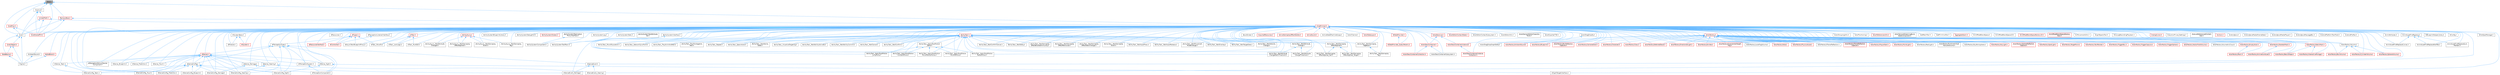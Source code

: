digraph "Exec.h"
{
 // INTERACTIVE_SVG=YES
 // LATEX_PDF_SIZE
  bgcolor="transparent";
  edge [fontname=Helvetica,fontsize=10,labelfontname=Helvetica,labelfontsize=10];
  node [fontname=Helvetica,fontsize=10,shape=box,height=0.2,width=0.4];
  Node1 [id="Node000001",label="Exec.h",height=0.2,width=0.4,color="gray40", fillcolor="grey60", style="filled", fontcolor="black",tooltip=" "];
  Node1 -> Node2 [id="edge1_Node000001_Node000002",dir="back",color="steelblue1",style="solid",tooltip=" "];
  Node2 [id="Node000002",label="ColorList.h",height=0.2,width=0.4,color="grey40", fillcolor="white", style="filled",URL="$db/da1/ColorList_8h.html",tooltip=" "];
  Node2 -> Node3 [id="edge2_Node000002_Node000003",dir="back",color="steelblue1",style="solid",tooltip=" "];
  Node3 [id="Node000003",label="Core.h",height=0.2,width=0.4,color="grey40", fillcolor="white", style="filled",URL="$d6/dd7/Core_8h.html",tooltip=" "];
  Node3 -> Node4 [id="edge3_Node000003_Node000004",dir="back",color="steelblue1",style="solid",tooltip=" "];
  Node4 [id="Node000004",label="CoreUObject.h",height=0.2,width=0.4,color="red", fillcolor="#FFF0F0", style="filled",URL="$d0/ded/CoreUObject_8h.html",tooltip=" "];
  Node4 -> Node5 [id="edge4_Node000004_Node000005",dir="back",color="steelblue1",style="solid",tooltip=" "];
  Node5 [id="Node000005",label="Engine.h",height=0.2,width=0.4,color="grey40", fillcolor="white", style="filled",URL="$d1/d34/Public_2Engine_8h.html",tooltip=" "];
  Node4 -> Node7 [id="edge5_Node000004_Node000007",dir="back",color="steelblue1",style="solid",tooltip=" "];
  Node7 [id="Node000007",label="SlateBasics.h",height=0.2,width=0.4,color="red", fillcolor="#FFF0F0", style="filled",URL="$da/d2f/SlateBasics_8h.html",tooltip=" "];
  Node7 -> Node5 [id="edge6_Node000007_Node000005",dir="back",color="steelblue1",style="solid",tooltip=" "];
  Node3 -> Node5 [id="edge7_Node000003_Node000005",dir="back",color="steelblue1",style="solid",tooltip=" "];
  Node3 -> Node7 [id="edge8_Node000003_Node000007",dir="back",color="steelblue1",style="solid",tooltip=" "];
  Node2 -> Node12 [id="edge9_Node000002_Node000012",dir="back",color="steelblue1",style="solid",tooltip=" "];
  Node12 [id="Node000012",label="CoreSharedPCH.h",height=0.2,width=0.4,color="red", fillcolor="#FFF0F0", style="filled",URL="$d8/de5/CoreSharedPCH_8h.html",tooltip=" "];
  Node2 -> Node17 [id="edge10_Node000002_Node000017",dir="back",color="steelblue1",style="solid",tooltip=" "];
  Node17 [id="Node000017",label="UnrealMath.h",height=0.2,width=0.4,color="red", fillcolor="#FFF0F0", style="filled",URL="$d8/db2/UnrealMath_8h.html",tooltip=" "];
  Node17 -> Node3 [id="edge11_Node000017_Node000003",dir="back",color="steelblue1",style="solid",tooltip=" "];
  Node17 -> Node286 [id="edge12_Node000017_Node000286",dir="back",color="steelblue1",style="solid",tooltip=" "];
  Node286 [id="Node000286",label="CoreMinimal.h",height=0.2,width=0.4,color="red", fillcolor="#FFF0F0", style="filled",URL="$d7/d67/CoreMinimal_8h.html",tooltip=" "];
  Node286 -> Node287 [id="edge13_Node000286_Node000287",dir="back",color="steelblue1",style="solid",tooltip=" "];
  Node287 [id="Node000287",label="AIAsyncTaskBlueprintProxy.h",height=0.2,width=0.4,color="grey40", fillcolor="white", style="filled",URL="$db/d07/AIAsyncTaskBlueprintProxy_8h.html",tooltip=" "];
  Node286 -> Node288 [id="edge14_Node000286_Node000288",dir="back",color="steelblue1",style="solid",tooltip=" "];
  Node288 [id="Node000288",label="AIBlueprintHelperLibrary.h",height=0.2,width=0.4,color="grey40", fillcolor="white", style="filled",URL="$dc/d00/AIBlueprintHelperLibrary_8h.html",tooltip=" "];
  Node286 -> Node289 [id="edge15_Node000286_Node000289",dir="back",color="steelblue1",style="solid",tooltip=" "];
  Node289 [id="Node000289",label="AIConfig.h",height=0.2,width=0.4,color="grey40", fillcolor="white", style="filled",URL="$da/da3/AIConfig_8h.html",tooltip=" "];
  Node286 -> Node290 [id="edge16_Node000286_Node000290",dir="back",color="steelblue1",style="solid",tooltip=" "];
  Node290 [id="Node000290",label="AIController.h",height=0.2,width=0.4,color="red", fillcolor="#FFF0F0", style="filled",URL="$d7/dd8/AIController_8h.html",tooltip=" "];
  Node286 -> Node293 [id="edge17_Node000286_Node000293",dir="back",color="steelblue1",style="solid",tooltip=" "];
  Node293 [id="Node000293",label="AIDataProvider.h",height=0.2,width=0.4,color="red", fillcolor="#FFF0F0", style="filled",URL="$dd/d5b/AIDataProvider_8h.html",tooltip=" "];
  Node293 -> Node294 [id="edge18_Node000293_Node000294",dir="back",color="steelblue1",style="solid",tooltip=" "];
  Node294 [id="Node000294",label="AIDataProvider_QueryParams.h",height=0.2,width=0.4,color="red", fillcolor="#FFF0F0", style="filled",URL="$d3/dd9/AIDataProvider__QueryParams_8h.html",tooltip=" "];
  Node286 -> Node294 [id="edge19_Node000286_Node000294",dir="back",color="steelblue1",style="solid",tooltip=" "];
  Node286 -> Node304 [id="edge20_Node000286_Node000304",dir="back",color="steelblue1",style="solid",tooltip=" "];
  Node304 [id="Node000304",label="AIHotSpotManager.h",height=0.2,width=0.4,color="grey40", fillcolor="white", style="filled",URL="$da/d1d/AIHotSpotManager_8h.html",tooltip=" "];
  Node286 -> Node305 [id="edge21_Node000286_Node000305",dir="back",color="steelblue1",style="solid",tooltip=" "];
  Node305 [id="Node000305",label="AIModule.h",height=0.2,width=0.4,color="grey40", fillcolor="white", style="filled",URL="$d9/df1/AIModule_8h.html",tooltip=" "];
  Node286 -> Node306 [id="edge22_Node000286_Node000306",dir="back",color="steelblue1",style="solid",tooltip=" "];
  Node306 [id="Node000306",label="AIPerceptionComponent.h",height=0.2,width=0.4,color="grey40", fillcolor="white", style="filled",URL="$d6/d0a/AIPerceptionComponent_8h.html",tooltip=" "];
  Node286 -> Node307 [id="edge23_Node000286_Node000307",dir="back",color="steelblue1",style="solid",tooltip=" "];
  Node307 [id="Node000307",label="AIPerceptionListenerInterface.h",height=0.2,width=0.4,color="grey40", fillcolor="white", style="filled",URL="$d4/dd7/AIPerceptionListenerInterface_8h.html",tooltip=" "];
  Node307 -> Node290 [id="edge24_Node000307_Node000290",dir="back",color="steelblue1",style="solid",tooltip=" "];
  Node286 -> Node308 [id="edge25_Node000286_Node000308",dir="back",color="steelblue1",style="solid",tooltip=" "];
  Node308 [id="Node000308",label="AIPerceptionStimuliSource\lComponent.h",height=0.2,width=0.4,color="grey40", fillcolor="white", style="filled",URL="$df/da3/AIPerceptionStimuliSourceComponent_8h.html",tooltip=" "];
  Node286 -> Node309 [id="edge26_Node000286_Node000309",dir="back",color="steelblue1",style="solid",tooltip=" "];
  Node309 [id="Node000309",label="AIPerceptionSystem.h",height=0.2,width=0.4,color="grey40", fillcolor="white", style="filled",URL="$d0/d08/AIPerceptionSystem_8h.html",tooltip=" "];
  Node309 -> Node306 [id="edge27_Node000309_Node000306",dir="back",color="steelblue1",style="solid",tooltip=" "];
  Node286 -> Node310 [id="edge28_Node000286_Node000310",dir="back",color="steelblue1",style="solid",tooltip=" "];
  Node310 [id="Node000310",label="AIPerceptionTypes.h",height=0.2,width=0.4,color="grey40", fillcolor="white", style="filled",URL="$de/d00/AIPerceptionTypes_8h.html",tooltip=" "];
  Node310 -> Node306 [id="edge29_Node000310_Node000306",dir="back",color="steelblue1",style="solid",tooltip=" "];
  Node310 -> Node309 [id="edge30_Node000310_Node000309",dir="back",color="steelblue1",style="solid",tooltip=" "];
  Node310 -> Node311 [id="edge31_Node000310_Node000311",dir="back",color="steelblue1",style="solid",tooltip=" "];
  Node311 [id="Node000311",label="AISense.h",height=0.2,width=0.4,color="red", fillcolor="#FFF0F0", style="filled",URL="$d3/dbd/AISense_8h.html",tooltip=" "];
  Node311 -> Node306 [id="edge32_Node000311_Node000306",dir="back",color="steelblue1",style="solid",tooltip=" "];
  Node311 -> Node308 [id="edge33_Node000311_Node000308",dir="back",color="steelblue1",style="solid",tooltip=" "];
  Node311 -> Node309 [id="edge34_Node000311_Node000309",dir="back",color="steelblue1",style="solid",tooltip=" "];
  Node311 -> Node312 [id="edge35_Node000311_Node000312",dir="back",color="steelblue1",style="solid",tooltip=" "];
  Node312 [id="Node000312",label="AISenseConfig.h",height=0.2,width=0.4,color="grey40", fillcolor="white", style="filled",URL="$d4/d73/AISenseConfig_8h.html",tooltip=" "];
  Node312 -> Node313 [id="edge36_Node000312_Node000313",dir="back",color="steelblue1",style="solid",tooltip=" "];
  Node313 [id="Node000313",label="AISenseConfig_Blueprint.h",height=0.2,width=0.4,color="grey40", fillcolor="white", style="filled",URL="$d7/ddf/AISenseConfig__Blueprint_8h.html",tooltip=" "];
  Node312 -> Node314 [id="edge37_Node000312_Node000314",dir="back",color="steelblue1",style="solid",tooltip=" "];
  Node314 [id="Node000314",label="AISenseConfig_Damage.h",height=0.2,width=0.4,color="grey40", fillcolor="white", style="filled",URL="$d4/d13/AISenseConfig__Damage_8h.html",tooltip=" "];
  Node312 -> Node315 [id="edge38_Node000312_Node000315",dir="back",color="steelblue1",style="solid",tooltip=" "];
  Node315 [id="Node000315",label="AISenseConfig_Hearing.h",height=0.2,width=0.4,color="grey40", fillcolor="white", style="filled",URL="$df/d81/AISenseConfig__Hearing_8h.html",tooltip=" "];
  Node312 -> Node316 [id="edge39_Node000312_Node000316",dir="back",color="steelblue1",style="solid",tooltip=" "];
  Node316 [id="Node000316",label="AISenseConfig_Prediction.h",height=0.2,width=0.4,color="grey40", fillcolor="white", style="filled",URL="$d2/d6e/AISenseConfig__Prediction_8h.html",tooltip=" "];
  Node312 -> Node317 [id="edge40_Node000312_Node000317",dir="back",color="steelblue1",style="solid",tooltip=" "];
  Node317 [id="Node000317",label="AISenseConfig_Sight.h",height=0.2,width=0.4,color="grey40", fillcolor="white", style="filled",URL="$d7/d17/AISenseConfig__Sight_8h.html",tooltip=" "];
  Node312 -> Node318 [id="edge41_Node000312_Node000318",dir="back",color="steelblue1",style="solid",tooltip=" "];
  Node318 [id="Node000318",label="AISenseConfig_Team.h",height=0.2,width=0.4,color="grey40", fillcolor="white", style="filled",URL="$dc/daf/AISenseConfig__Team_8h.html",tooltip=" "];
  Node312 -> Node319 [id="edge42_Node000312_Node000319",dir="back",color="steelblue1",style="solid",tooltip=" "];
  Node319 [id="Node000319",label="AISenseConfig_Touch.h",height=0.2,width=0.4,color="grey40", fillcolor="white", style="filled",URL="$df/d3a/AISenseConfig__Touch_8h.html",tooltip=" "];
  Node311 -> Node313 [id="edge43_Node000311_Node000313",dir="back",color="steelblue1",style="solid",tooltip=" "];
  Node311 -> Node314 [id="edge44_Node000311_Node000314",dir="back",color="steelblue1",style="solid",tooltip=" "];
  Node311 -> Node315 [id="edge45_Node000311_Node000315",dir="back",color="steelblue1",style="solid",tooltip=" "];
  Node311 -> Node316 [id="edge46_Node000311_Node000316",dir="back",color="steelblue1",style="solid",tooltip=" "];
  Node311 -> Node317 [id="edge47_Node000311_Node000317",dir="back",color="steelblue1",style="solid",tooltip=" "];
  Node311 -> Node318 [id="edge48_Node000311_Node000318",dir="back",color="steelblue1",style="solid",tooltip=" "];
  Node311 -> Node319 [id="edge49_Node000311_Node000319",dir="back",color="steelblue1",style="solid",tooltip=" "];
  Node311 -> Node320 [id="edge50_Node000311_Node000320",dir="back",color="steelblue1",style="solid",tooltip=" "];
  Node320 [id="Node000320",label="AISense_Blueprint.h",height=0.2,width=0.4,color="grey40", fillcolor="white", style="filled",URL="$d6/d30/AISense__Blueprint_8h.html",tooltip=" "];
  Node311 -> Node321 [id="edge51_Node000311_Node000321",dir="back",color="steelblue1",style="solid",tooltip=" "];
  Node321 [id="Node000321",label="AISense_Damage.h",height=0.2,width=0.4,color="grey40", fillcolor="white", style="filled",URL="$dd/d37/AISense__Damage_8h.html",tooltip=" "];
  Node321 -> Node314 [id="edge52_Node000321_Node000314",dir="back",color="steelblue1",style="solid",tooltip=" "];
  Node321 -> Node322 [id="edge53_Node000321_Node000322",dir="back",color="steelblue1",style="solid",tooltip=" "];
  Node322 [id="Node000322",label="AISenseEvent_Damage.h",height=0.2,width=0.4,color="grey40", fillcolor="white", style="filled",URL="$db/d23/AISenseEvent__Damage_8h.html",tooltip=" "];
  Node311 -> Node323 [id="edge54_Node000311_Node000323",dir="back",color="steelblue1",style="solid",tooltip=" "];
  Node323 [id="Node000323",label="AISense_Hearing.h",height=0.2,width=0.4,color="grey40", fillcolor="white", style="filled",URL="$dc/d03/AISense__Hearing_8h.html",tooltip=" "];
  Node323 -> Node315 [id="edge55_Node000323_Node000315",dir="back",color="steelblue1",style="solid",tooltip=" "];
  Node323 -> Node324 [id="edge56_Node000323_Node000324",dir="back",color="steelblue1",style="solid",tooltip=" "];
  Node324 [id="Node000324",label="AISenseEvent_Hearing.h",height=0.2,width=0.4,color="grey40", fillcolor="white", style="filled",URL="$df/d3a/AISenseEvent__Hearing_8h.html",tooltip=" "];
  Node311 -> Node325 [id="edge57_Node000311_Node000325",dir="back",color="steelblue1",style="solid",tooltip=" "];
  Node325 [id="Node000325",label="AISense_Prediction.h",height=0.2,width=0.4,color="grey40", fillcolor="white", style="filled",URL="$d4/de0/AISense__Prediction_8h.html",tooltip=" "];
  Node311 -> Node326 [id="edge58_Node000311_Node000326",dir="back",color="steelblue1",style="solid",tooltip=" "];
  Node326 [id="Node000326",label="AISense_Sight.h",height=0.2,width=0.4,color="grey40", fillcolor="white", style="filled",URL="$d7/d6f/AISense__Sight_8h.html",tooltip=" "];
  Node326 -> Node317 [id="edge59_Node000326_Node000317",dir="back",color="steelblue1",style="solid",tooltip=" "];
  Node326 -> Node327 [id="edge60_Node000326_Node000327",dir="back",color="steelblue1",style="solid",tooltip=" "];
  Node327 [id="Node000327",label="AISightTargetInterface.h",height=0.2,width=0.4,color="grey40", fillcolor="white", style="filled",URL="$d0/dd7/AISightTargetInterface_8h.html",tooltip=" "];
  Node311 -> Node328 [id="edge61_Node000311_Node000328",dir="back",color="steelblue1",style="solid",tooltip=" "];
  Node328 [id="Node000328",label="AISense_Team.h",height=0.2,width=0.4,color="grey40", fillcolor="white", style="filled",URL="$d7/d7a/AISense__Team_8h.html",tooltip=" "];
  Node328 -> Node318 [id="edge62_Node000328_Node000318",dir="back",color="steelblue1",style="solid",tooltip=" "];
  Node311 -> Node329 [id="edge63_Node000311_Node000329",dir="back",color="steelblue1",style="solid",tooltip=" "];
  Node329 [id="Node000329",label="AISense_Touch.h",height=0.2,width=0.4,color="grey40", fillcolor="white", style="filled",URL="$d6/db4/AISense__Touch_8h.html",tooltip=" "];
  Node310 -> Node312 [id="edge64_Node000310_Node000312",dir="back",color="steelblue1",style="solid",tooltip=" "];
  Node310 -> Node315 [id="edge65_Node000310_Node000315",dir="back",color="steelblue1",style="solid",tooltip=" "];
  Node310 -> Node317 [id="edge66_Node000310_Node000317",dir="back",color="steelblue1",style="solid",tooltip=" "];
  Node310 -> Node330 [id="edge67_Node000310_Node000330",dir="back",color="steelblue1",style="solid",tooltip=" "];
  Node330 [id="Node000330",label="AISenseEvent.h",height=0.2,width=0.4,color="grey40", fillcolor="white", style="filled",URL="$de/d44/AISenseEvent_8h.html",tooltip=" "];
  Node330 -> Node322 [id="edge68_Node000330_Node000322",dir="back",color="steelblue1",style="solid",tooltip=" "];
  Node330 -> Node324 [id="edge69_Node000330_Node000324",dir="back",color="steelblue1",style="solid",tooltip=" "];
  Node286 -> Node331 [id="edge70_Node000286_Node000331",dir="back",color="steelblue1",style="solid",tooltip=" "];
  Node331 [id="Node000331",label="AIResourceInterface.h",height=0.2,width=0.4,color="red", fillcolor="#FFF0F0", style="filled",URL="$dd/d0d/AIResourceInterface_8h.html",tooltip=" "];
  Node286 -> Node388 [id="edge71_Node000286_Node000388",dir="back",color="steelblue1",style="solid",tooltip=" "];
  Node388 [id="Node000388",label="AIResources.h",height=0.2,width=0.4,color="grey40", fillcolor="white", style="filled",URL="$d9/db0/AIResources_8h.html",tooltip=" "];
  Node286 -> Node311 [id="edge72_Node000286_Node000311",dir="back",color="steelblue1",style="solid",tooltip=" "];
  Node286 -> Node312 [id="edge73_Node000286_Node000312",dir="back",color="steelblue1",style="solid",tooltip=" "];
  Node286 -> Node313 [id="edge74_Node000286_Node000313",dir="back",color="steelblue1",style="solid",tooltip=" "];
  Node286 -> Node314 [id="edge75_Node000286_Node000314",dir="back",color="steelblue1",style="solid",tooltip=" "];
  Node286 -> Node315 [id="edge76_Node000286_Node000315",dir="back",color="steelblue1",style="solid",tooltip=" "];
  Node286 -> Node316 [id="edge77_Node000286_Node000316",dir="back",color="steelblue1",style="solid",tooltip=" "];
  Node286 -> Node317 [id="edge78_Node000286_Node000317",dir="back",color="steelblue1",style="solid",tooltip=" "];
  Node286 -> Node318 [id="edge79_Node000286_Node000318",dir="back",color="steelblue1",style="solid",tooltip=" "];
  Node286 -> Node319 [id="edge80_Node000286_Node000319",dir="back",color="steelblue1",style="solid",tooltip=" "];
  Node286 -> Node330 [id="edge81_Node000286_Node000330",dir="back",color="steelblue1",style="solid",tooltip=" "];
  Node286 -> Node322 [id="edge82_Node000286_Node000322",dir="back",color="steelblue1",style="solid",tooltip=" "];
  Node286 -> Node324 [id="edge83_Node000286_Node000324",dir="back",color="steelblue1",style="solid",tooltip=" "];
  Node286 -> Node320 [id="edge84_Node000286_Node000320",dir="back",color="steelblue1",style="solid",tooltip=" "];
  Node286 -> Node321 [id="edge85_Node000286_Node000321",dir="back",color="steelblue1",style="solid",tooltip=" "];
  Node286 -> Node323 [id="edge86_Node000286_Node000323",dir="back",color="steelblue1",style="solid",tooltip=" "];
  Node286 -> Node325 [id="edge87_Node000286_Node000325",dir="back",color="steelblue1",style="solid",tooltip=" "];
  Node286 -> Node326 [id="edge88_Node000286_Node000326",dir="back",color="steelblue1",style="solid",tooltip=" "];
  Node286 -> Node328 [id="edge89_Node000286_Node000328",dir="back",color="steelblue1",style="solid",tooltip=" "];
  Node286 -> Node329 [id="edge90_Node000286_Node000329",dir="back",color="steelblue1",style="solid",tooltip=" "];
  Node286 -> Node327 [id="edge91_Node000286_Node000327",dir="back",color="steelblue1",style="solid",tooltip=" "];
  Node286 -> Node389 [id="edge92_Node000286_Node000389",dir="back",color="steelblue1",style="solid",tooltip=" "];
  Node389 [id="Node000389",label="AISystem.h",height=0.2,width=0.4,color="red", fillcolor="#FFF0F0", style="filled",URL="$d0/d71/AISystem_8h.html",tooltip=" "];
  Node286 -> Node394 [id="edge93_Node000286_Node000394",dir="back",color="steelblue1",style="solid",tooltip=" "];
  Node394 [id="Node000394",label="AISystemBase.h",height=0.2,width=0.4,color="grey40", fillcolor="white", style="filled",URL="$d5/d44/AISystemBase_8h.html",tooltip=" "];
  Node394 -> Node305 [id="edge94_Node000394_Node000305",dir="back",color="steelblue1",style="solid",tooltip=" "];
  Node394 -> Node389 [id="edge95_Node000394_Node000389",dir="back",color="steelblue1",style="solid",tooltip=" "];
  Node286 -> Node395 [id="edge96_Node000286_Node000395",dir="back",color="steelblue1",style="solid",tooltip=" "];
  Node395 [id="Node000395",label="AITask.h",height=0.2,width=0.4,color="red", fillcolor="#FFF0F0", style="filled",URL="$d6/de2/AITask_8h.html",tooltip=" "];
  Node395 -> Node396 [id="edge97_Node000395_Node000396",dir="back",color="steelblue1",style="solid",tooltip=" "];
  Node396 [id="Node000396",label="AITask_LockLogic.h",height=0.2,width=0.4,color="grey40", fillcolor="white", style="filled",URL="$d8/d28/AITask__LockLogic_8h.html",tooltip=" "];
  Node395 -> Node385 [id="edge98_Node000395_Node000385",dir="back",color="steelblue1",style="solid",tooltip=" "];
  Node385 [id="Node000385",label="AITask_MoveTo.h",height=0.2,width=0.4,color="grey40", fillcolor="white", style="filled",URL="$d4/dc4/AITask__MoveTo_8h.html",tooltip=" "];
  Node395 -> Node397 [id="edge99_Node000395_Node000397",dir="back",color="steelblue1",style="solid",tooltip=" "];
  Node397 [id="Node000397",label="AITask_RunEQS.h",height=0.2,width=0.4,color="grey40", fillcolor="white", style="filled",URL="$d9/d9f/AITask__RunEQS_8h.html",tooltip=" "];
  Node286 -> Node396 [id="edge100_Node000286_Node000396",dir="back",color="steelblue1",style="solid",tooltip=" "];
  Node286 -> Node385 [id="edge101_Node000286_Node000385",dir="back",color="steelblue1",style="solid",tooltip=" "];
  Node286 -> Node397 [id="edge102_Node000286_Node000397",dir="back",color="steelblue1",style="solid",tooltip=" "];
  Node286 -> Node398 [id="edge103_Node000286_Node000398",dir="back",color="steelblue1",style="solid",tooltip=" "];
  Node398 [id="Node000398",label="AITypes.h",height=0.2,width=0.4,color="red", fillcolor="#FFF0F0", style="filled",URL="$dd/d64/AITypes_8h.html",tooltip=" "];
  Node398 -> Node287 [id="edge104_Node000398_Node000287",dir="back",color="steelblue1",style="solid",tooltip=" "];
  Node398 -> Node290 [id="edge105_Node000398_Node000290",dir="back",color="steelblue1",style="solid",tooltip=" "];
  Node398 -> Node310 [id="edge106_Node000398_Node000310",dir="back",color="steelblue1",style="solid",tooltip=" "];
  Node398 -> Node331 [id="edge107_Node000398_Node000331",dir="back",color="steelblue1",style="solid",tooltip=" "];
  Node398 -> Node385 [id="edge108_Node000398_Node000385",dir="back",color="steelblue1",style="solid",tooltip=" "];
  Node286 -> Node403 [id="edge109_Node000286_Node000403",dir="back",color="steelblue1",style="solid",tooltip=" "];
  Node403 [id="Node000403",label="AbilityAsync.h",height=0.2,width=0.4,color="red", fillcolor="#FFF0F0", style="filled",URL="$d8/dce/AbilityAsync_8h.html",tooltip=" "];
  Node403 -> Node404 [id="edge110_Node000403_Node000404",dir="back",color="steelblue1",style="solid",tooltip=" "];
  Node404 [id="Node000404",label="AbilityAsync_WaitAttribute\lChanged.h",height=0.2,width=0.4,color="grey40", fillcolor="white", style="filled",URL="$d8/d81/AbilityAsync__WaitAttributeChanged_8h.html",tooltip=" "];
  Node403 -> Node405 [id="edge111_Node000403_Node000405",dir="back",color="steelblue1",style="solid",tooltip=" "];
  Node405 [id="Node000405",label="AbilityAsync_WaitGameplay\lEffectApplied.h",height=0.2,width=0.4,color="grey40", fillcolor="white", style="filled",URL="$dd/d1a/AbilityAsync__WaitGameplayEffectApplied_8h.html",tooltip=" "];
  Node403 -> Node406 [id="edge112_Node000403_Node000406",dir="back",color="steelblue1",style="solid",tooltip=" "];
  Node406 [id="Node000406",label="AbilityAsync_WaitGameplay\lEvent.h",height=0.2,width=0.4,color="grey40", fillcolor="white", style="filled",URL="$d4/d2d/AbilityAsync__WaitGameplayEvent_8h.html",tooltip=" "];
  Node403 -> Node407 [id="edge113_Node000403_Node000407",dir="back",color="steelblue1",style="solid",tooltip=" "];
  Node407 [id="Node000407",label="AbilityAsync_WaitGameplay\lTag.h",height=0.2,width=0.4,color="grey40", fillcolor="white", style="filled",URL="$d8/dc5/AbilityAsync__WaitGameplayTag_8h.html",tooltip=" "];
  Node286 -> Node404 [id="edge114_Node000286_Node000404",dir="back",color="steelblue1",style="solid",tooltip=" "];
  Node286 -> Node405 [id="edge115_Node000286_Node000405",dir="back",color="steelblue1",style="solid",tooltip=" "];
  Node286 -> Node406 [id="edge116_Node000286_Node000406",dir="back",color="steelblue1",style="solid",tooltip=" "];
  Node286 -> Node407 [id="edge117_Node000286_Node000407",dir="back",color="steelblue1",style="solid",tooltip=" "];
  Node286 -> Node410 [id="edge118_Node000286_Node000410",dir="back",color="steelblue1",style="solid",tooltip=" "];
  Node410 [id="Node000410",label="AbilitySystemBlueprintLibrary.h",height=0.2,width=0.4,color="grey40", fillcolor="white", style="filled",URL="$d5/dd6/AbilitySystemBlueprintLibrary_8h.html",tooltip=" "];
  Node286 -> Node411 [id="edge119_Node000286_Node000411",dir="back",color="steelblue1",style="solid",tooltip=" "];
  Node411 [id="Node000411",label="AbilitySystemComponent.h",height=0.2,width=0.4,color="grey40", fillcolor="white", style="filled",URL="$d0/da3/AbilitySystemComponent_8h.html",tooltip=" "];
  Node286 -> Node412 [id="edge120_Node000286_Node000412",dir="back",color="steelblue1",style="solid",tooltip=" "];
  Node412 [id="Node000412",label="AbilitySystemDebugHUD.h",height=0.2,width=0.4,color="grey40", fillcolor="white", style="filled",URL="$dc/d84/AbilitySystemDebugHUD_8h.html",tooltip=" "];
  Node286 -> Node413 [id="edge121_Node000286_Node000413",dir="back",color="steelblue1",style="solid",tooltip=" "];
  Node413 [id="Node000413",label="AbilitySystemGlobals.h",height=0.2,width=0.4,color="red", fillcolor="#FFF0F0", style="filled",URL="$dc/d82/AbilitySystemGlobals_8h.html",tooltip=" "];
  Node286 -> Node415 [id="edge122_Node000286_Node000415",dir="back",color="steelblue1",style="solid",tooltip=" "];
  Node415 [id="Node000415",label="AbilitySystemInterface.h",height=0.2,width=0.4,color="grey40", fillcolor="white", style="filled",URL="$d8/d76/AbilitySystemInterface_8h.html",tooltip=" "];
  Node415 -> Node416 [id="edge123_Node000415_Node000416",dir="back",color="steelblue1",style="solid",tooltip=" "];
  Node416 [id="Node000416",label="AbilitySystemTestPawn.h",height=0.2,width=0.4,color="grey40", fillcolor="white", style="filled",URL="$d9/d5f/AbilitySystemTestPawn_8h.html",tooltip=" "];
  Node286 -> Node417 [id="edge124_Node000286_Node000417",dir="back",color="steelblue1",style="solid",tooltip=" "];
  Node417 [id="Node000417",label="AbilitySystemLog.h",height=0.2,width=0.4,color="grey40", fillcolor="white", style="filled",URL="$d9/d0f/AbilitySystemLog_8h.html",tooltip=" "];
  Node286 -> Node418 [id="edge125_Node000286_Node000418",dir="back",color="steelblue1",style="solid",tooltip=" "];
  Node418 [id="Node000418",label="AbilitySystemReplication\lProxyInterface.h",height=0.2,width=0.4,color="grey40", fillcolor="white", style="filled",URL="$d9/d17/AbilitySystemReplicationProxyInterface_8h.html",tooltip=" "];
  Node418 -> Node411 [id="edge126_Node000418_Node000411",dir="back",color="steelblue1",style="solid",tooltip=" "];
  Node286 -> Node419 [id="edge127_Node000286_Node000419",dir="back",color="steelblue1",style="solid",tooltip=" "];
  Node419 [id="Node000419",label="AbilitySystemStats.h",height=0.2,width=0.4,color="grey40", fillcolor="white", style="filled",URL="$d2/d42/AbilitySystemStats_8h.html",tooltip=" "];
  Node286 -> Node420 [id="edge128_Node000286_Node000420",dir="back",color="steelblue1",style="solid",tooltip=" "];
  Node420 [id="Node000420",label="AbilitySystemTestAttribute\lSet.h",height=0.2,width=0.4,color="grey40", fillcolor="white", style="filled",URL="$df/d1f/AbilitySystemTestAttributeSet_8h.html",tooltip=" "];
  Node286 -> Node416 [id="edge129_Node000286_Node000416",dir="back",color="steelblue1",style="solid",tooltip=" "];
  Node286 -> Node421 [id="edge130_Node000286_Node000421",dir="back",color="steelblue1",style="solid",tooltip=" "];
  Node421 [id="Node000421",label="AbilityTask.h",height=0.2,width=0.4,color="red", fillcolor="#FFF0F0", style="filled",URL="$d2/d8e/AbilityTask_8h.html",tooltip=" "];
  Node421 -> Node422 [id="edge131_Node000421_Node000422",dir="back",color="steelblue1",style="solid",tooltip=" "];
  Node422 [id="Node000422",label="AbilityTask_ApplyRootMotion\lConstantForce.h",height=0.2,width=0.4,color="grey40", fillcolor="white", style="filled",URL="$d0/de8/AbilityTask__ApplyRootMotionConstantForce_8h.html",tooltip=" "];
  Node421 -> Node423 [id="edge132_Node000421_Node000423",dir="back",color="steelblue1",style="solid",tooltip=" "];
  Node423 [id="Node000423",label="AbilityTask_ApplyRootMotion\lJumpForce.h",height=0.2,width=0.4,color="grey40", fillcolor="white", style="filled",URL="$d7/db6/AbilityTask__ApplyRootMotionJumpForce_8h.html",tooltip=" "];
  Node421 -> Node424 [id="edge133_Node000421_Node000424",dir="back",color="steelblue1",style="solid",tooltip=" "];
  Node424 [id="Node000424",label="AbilityTask_ApplyRootMotion\lMoveToActorForce.h",height=0.2,width=0.4,color="grey40", fillcolor="white", style="filled",URL="$d5/de3/AbilityTask__ApplyRootMotionMoveToActorForce_8h.html",tooltip=" "];
  Node421 -> Node425 [id="edge134_Node000421_Node000425",dir="back",color="steelblue1",style="solid",tooltip=" "];
  Node425 [id="Node000425",label="AbilityTask_ApplyRootMotion\lMoveToForce.h",height=0.2,width=0.4,color="grey40", fillcolor="white", style="filled",URL="$d3/dc3/AbilityTask__ApplyRootMotionMoveToForce_8h.html",tooltip=" "];
  Node421 -> Node426 [id="edge135_Node000421_Node000426",dir="back",color="steelblue1",style="solid",tooltip=" "];
  Node426 [id="Node000426",label="AbilityTask_ApplyRootMotion\lRadialForce.h",height=0.2,width=0.4,color="grey40", fillcolor="white", style="filled",URL="$da/d06/AbilityTask__ApplyRootMotionRadialForce_8h.html",tooltip=" "];
  Node421 -> Node427 [id="edge136_Node000421_Node000427",dir="back",color="steelblue1",style="solid",tooltip=" "];
  Node427 [id="Node000427",label="AbilityTask_ApplyRootMotion\l_Base.h",height=0.2,width=0.4,color="grey40", fillcolor="white", style="filled",URL="$d8/d7d/AbilityTask__ApplyRootMotion__Base_8h.html",tooltip=" "];
  Node427 -> Node422 [id="edge137_Node000427_Node000422",dir="back",color="steelblue1",style="solid",tooltip=" "];
  Node427 -> Node423 [id="edge138_Node000427_Node000423",dir="back",color="steelblue1",style="solid",tooltip=" "];
  Node427 -> Node424 [id="edge139_Node000427_Node000424",dir="back",color="steelblue1",style="solid",tooltip=" "];
  Node427 -> Node425 [id="edge140_Node000427_Node000425",dir="back",color="steelblue1",style="solid",tooltip=" "];
  Node427 -> Node426 [id="edge141_Node000427_Node000426",dir="back",color="steelblue1",style="solid",tooltip=" "];
  Node421 -> Node428 [id="edge142_Node000421_Node000428",dir="back",color="steelblue1",style="solid",tooltip=" "];
  Node428 [id="Node000428",label="AbilityTask_MoveToLocation.h",height=0.2,width=0.4,color="grey40", fillcolor="white", style="filled",URL="$da/d8d/AbilityTask__MoveToLocation_8h.html",tooltip=" "];
  Node421 -> Node429 [id="edge143_Node000421_Node000429",dir="back",color="steelblue1",style="solid",tooltip=" "];
  Node429 [id="Node000429",label="AbilityTask_NetworkSyncPoint.h",height=0.2,width=0.4,color="grey40", fillcolor="white", style="filled",URL="$dc/d62/AbilityTask__NetworkSyncPoint_8h.html",tooltip=" "];
  Node421 -> Node430 [id="edge144_Node000421_Node000430",dir="back",color="steelblue1",style="solid",tooltip=" "];
  Node430 [id="Node000430",label="AbilityTask_PlayAnimAndWait.h",height=0.2,width=0.4,color="grey40", fillcolor="white", style="filled",URL="$d4/d50/AbilityTask__PlayAnimAndWait_8h.html",tooltip=" "];
  Node421 -> Node431 [id="edge145_Node000421_Node000431",dir="back",color="steelblue1",style="solid",tooltip=" "];
  Node431 [id="Node000431",label="AbilityTask_PlayMontageAnd\lWait.h",height=0.2,width=0.4,color="grey40", fillcolor="white", style="filled",URL="$de/d05/AbilityTask__PlayMontageAndWait_8h.html",tooltip=" "];
  Node421 -> Node432 [id="edge146_Node000421_Node000432",dir="back",color="steelblue1",style="solid",tooltip=" "];
  Node432 [id="Node000432",label="AbilityTask_Repeat.h",height=0.2,width=0.4,color="grey40", fillcolor="white", style="filled",URL="$da/d7d/AbilityTask__Repeat_8h.html",tooltip=" "];
  Node421 -> Node433 [id="edge147_Node000421_Node000433",dir="back",color="steelblue1",style="solid",tooltip=" "];
  Node433 [id="Node000433",label="AbilityTask_SpawnActor.h",height=0.2,width=0.4,color="grey40", fillcolor="white", style="filled",URL="$dc/d97/AbilityTask__SpawnActor_8h.html",tooltip=" "];
  Node421 -> Node434 [id="edge148_Node000421_Node000434",dir="back",color="steelblue1",style="solid",tooltip=" "];
  Node434 [id="Node000434",label="AbilityTask_StartAbility\lState.h",height=0.2,width=0.4,color="grey40", fillcolor="white", style="filled",URL="$db/d91/AbilityTask__StartAbilityState_8h.html",tooltip=" "];
  Node421 -> Node435 [id="edge149_Node000421_Node000435",dir="back",color="steelblue1",style="solid",tooltip=" "];
  Node435 [id="Node000435",label="AbilityTask_VisualizeTargeting.h",height=0.2,width=0.4,color="grey40", fillcolor="white", style="filled",URL="$df/dbd/AbilityTask__VisualizeTargeting_8h.html",tooltip=" "];
  Node421 -> Node436 [id="edge150_Node000421_Node000436",dir="back",color="steelblue1",style="solid",tooltip=" "];
  Node436 [id="Node000436",label="AbilityTask_WaitAbilityActivate.h",height=0.2,width=0.4,color="grey40", fillcolor="white", style="filled",URL="$db/da3/AbilityTask__WaitAbilityActivate_8h.html",tooltip=" "];
  Node421 -> Node437 [id="edge151_Node000421_Node000437",dir="back",color="steelblue1",style="solid",tooltip=" "];
  Node437 [id="Node000437",label="AbilityTask_WaitAbilityCommit.h",height=0.2,width=0.4,color="grey40", fillcolor="white", style="filled",URL="$de/de8/AbilityTask__WaitAbilityCommit_8h.html",tooltip=" "];
  Node421 -> Node438 [id="edge152_Node000421_Node000438",dir="back",color="steelblue1",style="solid",tooltip=" "];
  Node438 [id="Node000438",label="AbilityTask_WaitAttribute\lChange.h",height=0.2,width=0.4,color="grey40", fillcolor="white", style="filled",URL="$dd/d60/AbilityTask__WaitAttributeChange_8h.html",tooltip=" "];
  Node438 -> Node439 [id="edge153_Node000438_Node000439",dir="back",color="steelblue1",style="solid",tooltip=" "];
  Node439 [id="Node000439",label="AbilityTask_WaitAttribute\lChangeRatioThreshold.h",height=0.2,width=0.4,color="grey40", fillcolor="white", style="filled",URL="$de/d5e/AbilityTask__WaitAttributeChangeRatioThreshold_8h.html",tooltip=" "];
  Node438 -> Node440 [id="edge154_Node000438_Node000440",dir="back",color="steelblue1",style="solid",tooltip=" "];
  Node440 [id="Node000440",label="AbilityTask_WaitAttribute\lChangeThreshold.h",height=0.2,width=0.4,color="grey40", fillcolor="white", style="filled",URL="$db/d3e/AbilityTask__WaitAttributeChangeThreshold_8h.html",tooltip=" "];
  Node421 -> Node439 [id="edge155_Node000421_Node000439",dir="back",color="steelblue1",style="solid",tooltip=" "];
  Node421 -> Node440 [id="edge156_Node000421_Node000440",dir="back",color="steelblue1",style="solid",tooltip=" "];
  Node421 -> Node441 [id="edge157_Node000421_Node000441",dir="back",color="steelblue1",style="solid",tooltip=" "];
  Node441 [id="Node000441",label="AbilityTask_WaitCancel.h",height=0.2,width=0.4,color="grey40", fillcolor="white", style="filled",URL="$dc/d16/AbilityTask__WaitCancel_8h.html",tooltip=" "];
  Node421 -> Node442 [id="edge158_Node000421_Node000442",dir="back",color="steelblue1",style="solid",tooltip=" "];
  Node442 [id="Node000442",label="AbilityTask_WaitConfirm.h",height=0.2,width=0.4,color="grey40", fillcolor="white", style="filled",URL="$d3/d4f/AbilityTask__WaitConfirm_8h.html",tooltip=" "];
  Node421 -> Node443 [id="edge159_Node000421_Node000443",dir="back",color="steelblue1",style="solid",tooltip=" "];
  Node443 [id="Node000443",label="AbilityTask_WaitConfirmCancel.h",height=0.2,width=0.4,color="grey40", fillcolor="white", style="filled",URL="$de/d88/AbilityTask__WaitConfirmCancel_8h.html",tooltip=" "];
  Node421 -> Node444 [id="edge160_Node000421_Node000444",dir="back",color="steelblue1",style="solid",tooltip=" "];
  Node444 [id="Node000444",label="AbilityTask_WaitDelay.h",height=0.2,width=0.4,color="grey40", fillcolor="white", style="filled",URL="$dc/d63/AbilityTask__WaitDelay_8h.html",tooltip=" "];
  Node421 -> Node445 [id="edge161_Node000421_Node000445",dir="back",color="steelblue1",style="solid",tooltip=" "];
  Node445 [id="Node000445",label="AbilityTask_WaitGameplay\lEffectApplied.h",height=0.2,width=0.4,color="grey40", fillcolor="white", style="filled",URL="$d8/dfe/AbilityTask__WaitGameplayEffectApplied_8h.html",tooltip=" "];
  Node445 -> Node446 [id="edge162_Node000445_Node000446",dir="back",color="steelblue1",style="solid",tooltip=" "];
  Node446 [id="Node000446",label="AbilityTask_WaitGameplay\lEffectApplied_Self.h",height=0.2,width=0.4,color="grey40", fillcolor="white", style="filled",URL="$d0/d01/AbilityTask__WaitGameplayEffectApplied__Self_8h.html",tooltip=" "];
  Node445 -> Node447 [id="edge163_Node000445_Node000447",dir="back",color="steelblue1",style="solid",tooltip=" "];
  Node447 [id="Node000447",label="AbilityTask_WaitGameplay\lEffectApplied_Target.h",height=0.2,width=0.4,color="grey40", fillcolor="white", style="filled",URL="$db/dc4/AbilityTask__WaitGameplayEffectApplied__Target_8h.html",tooltip=" "];
  Node421 -> Node448 [id="edge164_Node000421_Node000448",dir="back",color="steelblue1",style="solid",tooltip=" "];
  Node448 [id="Node000448",label="AbilityTask_WaitGameplay\lEffectBlockedImmunity.h",height=0.2,width=0.4,color="grey40", fillcolor="white", style="filled",URL="$d4/d24/AbilityTask__WaitGameplayEffectBlockedImmunity_8h.html",tooltip=" "];
  Node421 -> Node449 [id="edge165_Node000421_Node000449",dir="back",color="steelblue1",style="solid",tooltip=" "];
  Node449 [id="Node000449",label="AbilityTask_WaitGameplay\lEffectRemoved.h",height=0.2,width=0.4,color="grey40", fillcolor="white", style="filled",URL="$d1/da9/AbilityTask__WaitGameplayEffectRemoved_8h.html",tooltip=" "];
  Node421 -> Node450 [id="edge166_Node000421_Node000450",dir="back",color="steelblue1",style="solid",tooltip=" "];
  Node450 [id="Node000450",label="AbilityTask_WaitGameplay\lEffectStackChange.h",height=0.2,width=0.4,color="grey40", fillcolor="white", style="filled",URL="$de/db3/AbilityTask__WaitGameplayEffectStackChange_8h.html",tooltip=" "];
  Node421 -> Node451 [id="edge167_Node000421_Node000451",dir="back",color="steelblue1",style="solid",tooltip=" "];
  Node451 [id="Node000451",label="AbilityTask_WaitGameplay\lEvent.h",height=0.2,width=0.4,color="grey40", fillcolor="white", style="filled",URL="$dc/db8/AbilityTask__WaitGameplayEvent_8h.html",tooltip=" "];
  Node421 -> Node452 [id="edge168_Node000421_Node000452",dir="back",color="steelblue1",style="solid",tooltip=" "];
  Node452 [id="Node000452",label="AbilityTask_WaitGameplay\lTagBase.h",height=0.2,width=0.4,color="grey40", fillcolor="white", style="filled",URL="$d8/dd0/AbilityTask__WaitGameplayTagBase_8h.html",tooltip=" "];
  Node452 -> Node453 [id="edge169_Node000452_Node000453",dir="back",color="steelblue1",style="solid",tooltip=" "];
  Node453 [id="Node000453",label="AbilityTask_WaitGameplay\lTag.h",height=0.2,width=0.4,color="grey40", fillcolor="white", style="filled",URL="$d3/d4f/AbilityTask__WaitGameplayTag_8h.html",tooltip=" "];
  Node421 -> Node456 [id="edge170_Node000421_Node000456",dir="back",color="steelblue1",style="solid",tooltip=" "];
  Node456 [id="Node000456",label="AbilityTask_WaitInputPress.h",height=0.2,width=0.4,color="grey40", fillcolor="white", style="filled",URL="$d6/d00/AbilityTask__WaitInputPress_8h.html",tooltip=" "];
  Node421 -> Node457 [id="edge171_Node000421_Node000457",dir="back",color="steelblue1",style="solid",tooltip=" "];
  Node457 [id="Node000457",label="AbilityTask_WaitInputRelease.h",height=0.2,width=0.4,color="grey40", fillcolor="white", style="filled",URL="$d1/d89/AbilityTask__WaitInputRelease_8h.html",tooltip=" "];
  Node421 -> Node458 [id="edge172_Node000421_Node000458",dir="back",color="steelblue1",style="solid",tooltip=" "];
  Node458 [id="Node000458",label="AbilityTask_WaitMovement\lModeChange.h",height=0.2,width=0.4,color="grey40", fillcolor="white", style="filled",URL="$d9/df7/AbilityTask__WaitMovementModeChange_8h.html",tooltip=" "];
  Node421 -> Node459 [id="edge173_Node000421_Node000459",dir="back",color="steelblue1",style="solid",tooltip=" "];
  Node459 [id="Node000459",label="AbilityTask_WaitOverlap.h",height=0.2,width=0.4,color="grey40", fillcolor="white", style="filled",URL="$d9/dab/AbilityTask__WaitOverlap_8h.html",tooltip=" "];
  Node421 -> Node460 [id="edge174_Node000421_Node000460",dir="back",color="steelblue1",style="solid",tooltip=" "];
  Node460 [id="Node000460",label="AbilityTask_WaitTargetData.h",height=0.2,width=0.4,color="grey40", fillcolor="white", style="filled",URL="$d2/d40/AbilityTask__WaitTargetData_8h.html",tooltip=" "];
  Node421 -> Node461 [id="edge175_Node000421_Node000461",dir="back",color="steelblue1",style="solid",tooltip=" "];
  Node461 [id="Node000461",label="AbilityTask_WaitVelocity\lChange.h",height=0.2,width=0.4,color="grey40", fillcolor="white", style="filled",URL="$da/d38/AbilityTask__WaitVelocityChange_8h.html",tooltip=" "];
  Node286 -> Node422 [id="edge176_Node000286_Node000422",dir="back",color="steelblue1",style="solid",tooltip=" "];
  Node286 -> Node423 [id="edge177_Node000286_Node000423",dir="back",color="steelblue1",style="solid",tooltip=" "];
  Node286 -> Node424 [id="edge178_Node000286_Node000424",dir="back",color="steelblue1",style="solid",tooltip=" "];
  Node286 -> Node425 [id="edge179_Node000286_Node000425",dir="back",color="steelblue1",style="solid",tooltip=" "];
  Node286 -> Node426 [id="edge180_Node000286_Node000426",dir="back",color="steelblue1",style="solid",tooltip=" "];
  Node286 -> Node427 [id="edge181_Node000286_Node000427",dir="back",color="steelblue1",style="solid",tooltip=" "];
  Node286 -> Node428 [id="edge182_Node000286_Node000428",dir="back",color="steelblue1",style="solid",tooltip=" "];
  Node286 -> Node429 [id="edge183_Node000286_Node000429",dir="back",color="steelblue1",style="solid",tooltip=" "];
  Node286 -> Node430 [id="edge184_Node000286_Node000430",dir="back",color="steelblue1",style="solid",tooltip=" "];
  Node286 -> Node431 [id="edge185_Node000286_Node000431",dir="back",color="steelblue1",style="solid",tooltip=" "];
  Node286 -> Node432 [id="edge186_Node000286_Node000432",dir="back",color="steelblue1",style="solid",tooltip=" "];
  Node286 -> Node433 [id="edge187_Node000286_Node000433",dir="back",color="steelblue1",style="solid",tooltip=" "];
  Node286 -> Node434 [id="edge188_Node000286_Node000434",dir="back",color="steelblue1",style="solid",tooltip=" "];
  Node286 -> Node435 [id="edge189_Node000286_Node000435",dir="back",color="steelblue1",style="solid",tooltip=" "];
  Node286 -> Node436 [id="edge190_Node000286_Node000436",dir="back",color="steelblue1",style="solid",tooltip=" "];
  Node286 -> Node437 [id="edge191_Node000286_Node000437",dir="back",color="steelblue1",style="solid",tooltip=" "];
  Node286 -> Node438 [id="edge192_Node000286_Node000438",dir="back",color="steelblue1",style="solid",tooltip=" "];
  Node286 -> Node439 [id="edge193_Node000286_Node000439",dir="back",color="steelblue1",style="solid",tooltip=" "];
  Node286 -> Node440 [id="edge194_Node000286_Node000440",dir="back",color="steelblue1",style="solid",tooltip=" "];
  Node286 -> Node441 [id="edge195_Node000286_Node000441",dir="back",color="steelblue1",style="solid",tooltip=" "];
  Node286 -> Node442 [id="edge196_Node000286_Node000442",dir="back",color="steelblue1",style="solid",tooltip=" "];
  Node286 -> Node443 [id="edge197_Node000286_Node000443",dir="back",color="steelblue1",style="solid",tooltip=" "];
  Node286 -> Node444 [id="edge198_Node000286_Node000444",dir="back",color="steelblue1",style="solid",tooltip=" "];
  Node286 -> Node445 [id="edge199_Node000286_Node000445",dir="back",color="steelblue1",style="solid",tooltip=" "];
  Node286 -> Node446 [id="edge200_Node000286_Node000446",dir="back",color="steelblue1",style="solid",tooltip=" "];
  Node286 -> Node447 [id="edge201_Node000286_Node000447",dir="back",color="steelblue1",style="solid",tooltip=" "];
  Node286 -> Node448 [id="edge202_Node000286_Node000448",dir="back",color="steelblue1",style="solid",tooltip=" "];
  Node286 -> Node449 [id="edge203_Node000286_Node000449",dir="back",color="steelblue1",style="solid",tooltip=" "];
  Node286 -> Node450 [id="edge204_Node000286_Node000450",dir="back",color="steelblue1",style="solid",tooltip=" "];
  Node286 -> Node451 [id="edge205_Node000286_Node000451",dir="back",color="steelblue1",style="solid",tooltip=" "];
  Node286 -> Node453 [id="edge206_Node000286_Node000453",dir="back",color="steelblue1",style="solid",tooltip=" "];
  Node286 -> Node452 [id="edge207_Node000286_Node000452",dir="back",color="steelblue1",style="solid",tooltip=" "];
  Node286 -> Node456 [id="edge208_Node000286_Node000456",dir="back",color="steelblue1",style="solid",tooltip=" "];
  Node286 -> Node457 [id="edge209_Node000286_Node000457",dir="back",color="steelblue1",style="solid",tooltip=" "];
  Node286 -> Node458 [id="edge210_Node000286_Node000458",dir="back",color="steelblue1",style="solid",tooltip=" "];
  Node286 -> Node459 [id="edge211_Node000286_Node000459",dir="back",color="steelblue1",style="solid",tooltip=" "];
  Node286 -> Node460 [id="edge212_Node000286_Node000460",dir="back",color="steelblue1",style="solid",tooltip=" "];
  Node286 -> Node461 [id="edge213_Node000286_Node000461",dir="back",color="steelblue1",style="solid",tooltip=" "];
  Node286 -> Node462 [id="edge214_Node000286_Node000462",dir="back",color="steelblue1",style="solid",tooltip=" "];
  Node462 [id="Node000462",label="AboutScreen.h",height=0.2,width=0.4,color="grey40", fillcolor="white", style="filled",URL="$d0/d33/AboutScreen_8h.html",tooltip=" "];
  Node286 -> Node463 [id="edge215_Node000286_Node000463",dir="back",color="steelblue1",style="solid",tooltip=" "];
  Node463 [id="Node000463",label="AcquiredResources.h",height=0.2,width=0.4,color="red", fillcolor="#FFF0F0", style="filled",URL="$d2/dbe/AcquiredResources_8h.html",tooltip=" "];
  Node286 -> Node465 [id="edge216_Node000286_Node000465",dir="back",color="steelblue1",style="solid",tooltip=" "];
  Node465 [id="Node000465",label="ActiveGameplayEffectIterator.h",height=0.2,width=0.4,color="red", fillcolor="#FFF0F0", style="filled",URL="$d5/d9f/ActiveGameplayEffectIterator_8h.html",tooltip=" "];
  Node286 -> Node487 [id="edge217_Node000286_Node000487",dir="back",color="steelblue1",style="solid",tooltip=" "];
  Node487 [id="Node000487",label="ActiveSound.h",height=0.2,width=0.4,color="red", fillcolor="#FFF0F0", style="filled",URL="$dc/d95/ActiveSound_8h.html",tooltip=" "];
  Node286 -> Node493 [id="edge218_Node000286_Node000493",dir="back",color="steelblue1",style="solid",tooltip=" "];
  Node493 [id="Node000493",label="ActiveStateMachineScope.h",height=0.2,width=0.4,color="grey40", fillcolor="white", style="filled",URL="$db/d6d/ActiveStateMachineScope_8h.html",tooltip=" "];
  Node286 -> Node494 [id="edge219_Node000286_Node000494",dir="back",color="steelblue1",style="solid",tooltip=" "];
  Node494 [id="Node000494",label="ActorChannel.h",height=0.2,width=0.4,color="grey40", fillcolor="white", style="filled",URL="$d5/de0/ActorChannel_8h.html",tooltip=" "];
  Node286 -> Node495 [id="edge220_Node000286_Node000495",dir="back",color="steelblue1",style="solid",tooltip=" "];
  Node495 [id="Node000495",label="ActorDataLayer.h",height=0.2,width=0.4,color="red", fillcolor="#FFF0F0", style="filled",URL="$d1/d31/ActorDataLayer_8h.html",tooltip=" "];
  Node286 -> Node513 [id="edge221_Node000286_Node000513",dir="back",color="steelblue1",style="solid",tooltip=" "];
  Node513 [id="Node000513",label="ActorDescContainer.h",height=0.2,width=0.4,color="red", fillcolor="#FFF0F0", style="filled",URL="$de/df0/ActorDescContainer_8h.html",tooltip=" "];
  Node513 -> Node514 [id="edge222_Node000513_Node000514",dir="back",color="steelblue1",style="solid",tooltip=" "];
  Node514 [id="Node000514",label="ActorDescContainerCollection.h",height=0.2,width=0.4,color="red", fillcolor="#FFF0F0", style="filled",URL="$dc/df2/ActorDescContainerCollection_8h.html",tooltip=" "];
  Node513 -> Node525 [id="edge223_Node000513_Node000525",dir="back",color="steelblue1",style="solid",tooltip=" "];
  Node525 [id="Node000525",label="ActorDescContainerSubsystem.h",height=0.2,width=0.4,color="grey40", fillcolor="white", style="filled",URL="$d1/d29/ActorDescContainerSubsystem_8h.html",tooltip=" "];
  Node286 -> Node514 [id="edge224_Node000286_Node000514",dir="back",color="steelblue1",style="solid",tooltip=" "];
  Node286 -> Node527 [id="edge225_Node000286_Node000527",dir="back",color="steelblue1",style="solid",tooltip=" "];
  Node527 [id="Node000527",label="ActorDescContainerInstance.h",height=0.2,width=0.4,color="red", fillcolor="#FFF0F0", style="filled",URL="$d0/dd1/ActorDescContainerInstance_8h.html",tooltip=" "];
  Node527 -> Node528 [id="edge226_Node000527_Node000528",dir="back",color="steelblue1",style="solid",tooltip=" "];
  Node528 [id="Node000528",label="ActorDescContainerInstance\lCollection.h",height=0.2,width=0.4,color="red", fillcolor="#FFF0F0", style="filled",URL="$df/d80/ActorDescContainerInstanceCollection_8h.html",tooltip=" "];
  Node286 -> Node528 [id="edge227_Node000286_Node000528",dir="back",color="steelblue1",style="solid",tooltip=" "];
  Node286 -> Node525 [id="edge228_Node000286_Node000525",dir="back",color="steelblue1",style="solid",tooltip=" "];
  Node286 -> Node532 [id="edge229_Node000286_Node000532",dir="back",color="steelblue1",style="solid",tooltip=" "];
  Node532 [id="Node000532",label="ActorDescList.h",height=0.2,width=0.4,color="red", fillcolor="#FFF0F0", style="filled",URL="$d7/da2/ActorDescList_8h.html",tooltip=" "];
  Node532 -> Node513 [id="edge230_Node000532_Node000513",dir="back",color="steelblue1",style="solid",tooltip=" "];
  Node532 -> Node527 [id="edge231_Node000532_Node000527",dir="back",color="steelblue1",style="solid",tooltip=" "];
  Node286 -> Node534 [id="edge232_Node000286_Node000534",dir="back",color="steelblue1",style="solid",tooltip=" "];
  Node534 [id="Node000534",label="ActorDragDropGraphEdOp.h",height=0.2,width=0.4,color="grey40", fillcolor="white", style="filled",URL="$d0/d9b/ActorDragDropGraphEdOp_8h.html",tooltip=" "];
  Node286 -> Node535 [id="edge233_Node000286_Node000535",dir="back",color="steelblue1",style="solid",tooltip=" "];
  Node535 [id="Node000535",label="ActorDragDropOp.h",height=0.2,width=0.4,color="grey40", fillcolor="white", style="filled",URL="$dd/d1a/ActorDragDropOp_8h.html",tooltip=" "];
  Node535 -> Node534 [id="edge234_Node000535_Node000534",dir="back",color="steelblue1",style="solid",tooltip=" "];
  Node286 -> Node536 [id="edge235_Node000286_Node000536",dir="back",color="steelblue1",style="solid",tooltip=" "];
  Node536 [id="Node000536",label="ActorEditorContextState.h",height=0.2,width=0.4,color="red", fillcolor="#FFF0F0", style="filled",URL="$d4/d47/ActorEditorContextState_8h.html",tooltip=" "];
  Node286 -> Node538 [id="edge236_Node000286_Node000538",dir="back",color="steelblue1",style="solid",tooltip=" "];
  Node538 [id="Node000538",label="ActorEditorContextSubsystem.h",height=0.2,width=0.4,color="grey40", fillcolor="white", style="filled",URL="$da/d7e/ActorEditorContextSubsystem_8h.html",tooltip=" "];
  Node286 -> Node539 [id="edge237_Node000286_Node000539",dir="back",color="steelblue1",style="solid",tooltip=" "];
  Node539 [id="Node000539",label="ActorEditorUtils.h",height=0.2,width=0.4,color="grey40", fillcolor="white", style="filled",URL="$de/dd6/ActorEditorUtils_8h.html",tooltip=" "];
  Node286 -> Node540 [id="edge238_Node000286_Node000540",dir="back",color="steelblue1",style="solid",tooltip=" "];
  Node540 [id="Node000540",label="ActorElementEditorCopyAnd\lPaste.h",height=0.2,width=0.4,color="grey40", fillcolor="white", style="filled",URL="$d8/dc2/ActorElementEditorCopyAndPaste_8h.html",tooltip=" "];
  Node286 -> Node541 [id="edge239_Node000286_Node000541",dir="back",color="steelblue1",style="solid",tooltip=" "];
  Node541 [id="Node000541",label="ActorExporterT3D.h",height=0.2,width=0.4,color="grey40", fillcolor="white", style="filled",URL="$d8/dbf/ActorExporterT3D_8h.html",tooltip=" "];
  Node286 -> Node542 [id="edge240_Node000286_Node000542",dir="back",color="steelblue1",style="solid",tooltip=" "];
  Node542 [id="Node000542",label="ActorFactory.h",height=0.2,width=0.4,color="red", fillcolor="#FFF0F0", style="filled",URL="$d7/dae/ActorFactory_8h.html",tooltip=" "];
  Node542 -> Node543 [id="edge241_Node000542_Node000543",dir="back",color="steelblue1",style="solid",tooltip=" "];
  Node543 [id="Node000543",label="ActorFactoryAmbientSound.h",height=0.2,width=0.4,color="red", fillcolor="#FFF0F0", style="filled",URL="$dc/d73/ActorFactoryAmbientSound_8h.html",tooltip=" "];
  Node542 -> Node544 [id="edge242_Node000542_Node000544",dir="back",color="steelblue1",style="solid",tooltip=" "];
  Node544 [id="Node000544",label="ActorFactoryBlueprint.h",height=0.2,width=0.4,color="red", fillcolor="#FFF0F0", style="filled",URL="$d8/df5/ActorFactoryBlueprint_8h.html",tooltip=" "];
  Node542 -> Node545 [id="edge243_Node000542_Node000545",dir="back",color="steelblue1",style="solid",tooltip=" "];
  Node545 [id="Node000545",label="ActorFactoryBoxReflection\lCapture.h",height=0.2,width=0.4,color="red", fillcolor="#FFF0F0", style="filled",URL="$dd/d97/ActorFactoryBoxReflectionCapture_8h.html",tooltip=" "];
  Node542 -> Node547 [id="edge244_Node000542_Node000547",dir="back",color="steelblue1",style="solid",tooltip=" "];
  Node547 [id="Node000547",label="ActorFactoryCameraActor.h",height=0.2,width=0.4,color="red", fillcolor="#FFF0F0", style="filled",URL="$df/db7/ActorFactoryCameraActor_8h.html",tooltip=" "];
  Node542 -> Node548 [id="edge245_Node000542_Node000548",dir="back",color="steelblue1",style="solid",tooltip=" "];
  Node548 [id="Node000548",label="ActorFactoryCharacter.h",height=0.2,width=0.4,color="red", fillcolor="#FFF0F0", style="filled",URL="$d9/db9/ActorFactoryCharacter_8h.html",tooltip=" "];
  Node542 -> Node549 [id="edge246_Node000542_Node000549",dir="back",color="steelblue1",style="solid",tooltip=" "];
  Node549 [id="Node000549",label="ActorFactoryClass.h",height=0.2,width=0.4,color="red", fillcolor="#FFF0F0", style="filled",URL="$d8/df5/ActorFactoryClass_8h.html",tooltip=" "];
  Node542 -> Node550 [id="edge247_Node000542_Node000550",dir="back",color="steelblue1",style="solid",tooltip=" "];
  Node550 [id="Node000550",label="ActorFactoryDeferredDecal.h",height=0.2,width=0.4,color="red", fillcolor="#FFF0F0", style="filled",URL="$d3/db3/ActorFactoryDeferredDecal_8h.html",tooltip=" "];
  Node542 -> Node551 [id="edge248_Node000542_Node000551",dir="back",color="steelblue1",style="solid",tooltip=" "];
  Node551 [id="Node000551",label="ActorFactoryDirectionalLight.h",height=0.2,width=0.4,color="red", fillcolor="#FFF0F0", style="filled",URL="$d3/d54/ActorFactoryDirectionalLight_8h.html",tooltip=" "];
  Node542 -> Node552 [id="edge249_Node000542_Node000552",dir="back",color="steelblue1",style="solid",tooltip=" "];
  Node552 [id="Node000552",label="ActorFactoryEmitter.h",height=0.2,width=0.4,color="red", fillcolor="#FFF0F0", style="filled",URL="$df/d95/ActorFactoryEmitter_8h.html",tooltip=" "];
  Node542 -> Node553 [id="edge250_Node000542_Node000553",dir="back",color="steelblue1",style="solid",tooltip=" "];
  Node553 [id="Node000553",label="ActorFactoryEmptyActor.h",height=0.2,width=0.4,color="red", fillcolor="#FFF0F0", style="filled",URL="$df/d92/ActorFactoryEmptyActor_8h.html",tooltip=" "];
  Node553 -> Node554 [id="edge251_Node000553_Node000554",dir="back",color="steelblue1",style="solid",tooltip=" "];
  Node554 [id="Node000554",label="ActorFactoryPawn.h",height=0.2,width=0.4,color="red", fillcolor="#FFF0F0", style="filled",URL="$d5/d05/ActorFactoryPawn_8h.html",tooltip=" "];
  Node542 -> Node555 [id="edge252_Node000542_Node000555",dir="back",color="steelblue1",style="solid",tooltip=" "];
  Node555 [id="Node000555",label="ActorFactoryExponentialHeight\lFog.h",height=0.2,width=0.4,color="red", fillcolor="#FFF0F0", style="filled",URL="$de/d15/ActorFactoryExponentialHeightFog_8h.html",tooltip=" "];
  Node542 -> Node556 [id="edge253_Node000542_Node000556",dir="back",color="steelblue1",style="solid",tooltip=" "];
  Node556 [id="Node000556",label="ActorFactoryLocalFogVolume.h",height=0.2,width=0.4,color="grey40", fillcolor="white", style="filled",URL="$dc/db2/ActorFactoryLocalFogVolume_8h.html",tooltip=" "];
  Node542 -> Node557 [id="edge254_Node000542_Node000557",dir="back",color="steelblue1",style="solid",tooltip=" "];
  Node557 [id="Node000557",label="ActorFactoryNote.h",height=0.2,width=0.4,color="red", fillcolor="#FFF0F0", style="filled",URL="$da/d8c/ActorFactoryNote_8h.html",tooltip=" "];
  Node542 -> Node558 [id="edge255_Node000542_Node000558",dir="back",color="steelblue1",style="solid",tooltip=" "];
  Node558 [id="Node000558",label="ActorFactoryPhysicsAsset.h",height=0.2,width=0.4,color="red", fillcolor="#FFF0F0", style="filled",URL="$d0/d58/ActorFactoryPhysicsAsset_8h.html",tooltip=" "];
  Node542 -> Node559 [id="edge256_Node000542_Node000559",dir="back",color="steelblue1",style="solid",tooltip=" "];
  Node559 [id="Node000559",label="ActorFactoryPlanarReflection.h",height=0.2,width=0.4,color="grey40", fillcolor="white", style="filled",URL="$d0/d1d/ActorFactoryPlanarReflection_8h.html",tooltip=" "];
  Node542 -> Node560 [id="edge257_Node000542_Node000560",dir="back",color="steelblue1",style="solid",tooltip=" "];
  Node560 [id="Node000560",label="ActorFactoryPlaneReflection\lCapture.h",height=0.2,width=0.4,color="red", fillcolor="#FFF0F0", style="filled",URL="$d8/dfd/ActorFactoryPlaneReflectionCapture_8h.html",tooltip=" "];
  Node542 -> Node561 [id="edge258_Node000542_Node000561",dir="back",color="steelblue1",style="solid",tooltip=" "];
  Node561 [id="Node000561",label="ActorFactoryPlayerStart.h",height=0.2,width=0.4,color="red", fillcolor="#FFF0F0", style="filled",URL="$d8/d7e/ActorFactoryPlayerStart_8h.html",tooltip=" "];
  Node542 -> Node562 [id="edge259_Node000542_Node000562",dir="back",color="steelblue1",style="solid",tooltip=" "];
  Node562 [id="Node000562",label="ActorFactoryPointLight.h",height=0.2,width=0.4,color="red", fillcolor="#FFF0F0", style="filled",URL="$d5/d37/ActorFactoryPointLight_8h.html",tooltip=" "];
  Node542 -> Node563 [id="edge260_Node000542_Node000563",dir="back",color="steelblue1",style="solid",tooltip=" "];
  Node563 [id="Node000563",label="ActorFactoryRectLight.h",height=0.2,width=0.4,color="grey40", fillcolor="white", style="filled",URL="$d1/d97/ActorFactoryRectLight_8h.html",tooltip=" "];
  Node542 -> Node564 [id="edge261_Node000542_Node000564",dir="back",color="steelblue1",style="solid",tooltip=" "];
  Node564 [id="Node000564",label="ActorFactoryRuntimeVirtual\lTextureVolume.h",height=0.2,width=0.4,color="grey40", fillcolor="white", style="filled",URL="$d6/dd7/ActorFactoryRuntimeVirtualTextureVolume_8h.html",tooltip=" "];
  Node542 -> Node565 [id="edge262_Node000542_Node000565",dir="back",color="steelblue1",style="solid",tooltip=" "];
  Node565 [id="Node000565",label="ActorFactorySkeletalMesh.h",height=0.2,width=0.4,color="red", fillcolor="#FFF0F0", style="filled",URL="$d7/dbb/ActorFactorySkeletalMesh_8h.html",tooltip=" "];
  Node565 -> Node566 [id="edge263_Node000565_Node000566",dir="back",color="steelblue1",style="solid",tooltip=" "];
  Node566 [id="Node000566",label="ActorFactoryAnimationAsset.h",height=0.2,width=0.4,color="red", fillcolor="#FFF0F0", style="filled",URL="$db/d5e/ActorFactoryAnimationAsset_8h.html",tooltip=" "];
  Node542 -> Node567 [id="edge264_Node000542_Node000567",dir="back",color="steelblue1",style="solid",tooltip=" "];
  Node567 [id="Node000567",label="ActorFactorySkyAtmosphere.h",height=0.2,width=0.4,color="grey40", fillcolor="white", style="filled",URL="$d2/d7c/ActorFactorySkyAtmosphere_8h.html",tooltip=" "];
  Node542 -> Node568 [id="edge265_Node000542_Node000568",dir="back",color="steelblue1",style="solid",tooltip=" "];
  Node568 [id="Node000568",label="ActorFactorySkyLight.h",height=0.2,width=0.4,color="red", fillcolor="#FFF0F0", style="filled",URL="$d2/d21/ActorFactorySkyLight_8h.html",tooltip=" "];
  Node542 -> Node569 [id="edge266_Node000542_Node000569",dir="back",color="steelblue1",style="solid",tooltip=" "];
  Node569 [id="Node000569",label="ActorFactorySphereReflection\lCapture.h",height=0.2,width=0.4,color="red", fillcolor="#FFF0F0", style="filled",URL="$de/db8/ActorFactorySphereReflectionCapture_8h.html",tooltip=" "];
  Node542 -> Node570 [id="edge267_Node000542_Node000570",dir="back",color="steelblue1",style="solid",tooltip=" "];
  Node570 [id="Node000570",label="ActorFactorySpotLight.h",height=0.2,width=0.4,color="red", fillcolor="#FFF0F0", style="filled",URL="$d6/d7f/ActorFactorySpotLight_8h.html",tooltip=" "];
  Node542 -> Node571 [id="edge268_Node000542_Node000571",dir="back",color="steelblue1",style="solid",tooltip=" "];
  Node571 [id="Node000571",label="ActorFactoryStaticMesh.h",height=0.2,width=0.4,color="red", fillcolor="#FFF0F0", style="filled",URL="$d2/dd1/ActorFactoryStaticMesh_8h.html",tooltip=" "];
  Node571 -> Node572 [id="edge269_Node000571_Node000572",dir="back",color="steelblue1",style="solid",tooltip=" "];
  Node572 [id="Node000572",label="ActorFactoryBasicShape.h",height=0.2,width=0.4,color="red", fillcolor="#FFF0F0", style="filled",URL="$d4/d0b/ActorFactoryBasicShape_8h.html",tooltip=" "];
  Node571 -> Node573 [id="edge270_Node000571_Node000573",dir="back",color="steelblue1",style="solid",tooltip=" "];
  Node573 [id="Node000573",label="ActorFactoryInteractiveFoliage.h",height=0.2,width=0.4,color="red", fillcolor="#FFF0F0", style="filled",URL="$db/df4/ActorFactoryInteractiveFoliage_8h.html",tooltip=" "];
  Node542 -> Node574 [id="edge271_Node000542_Node000574",dir="back",color="steelblue1",style="solid",tooltip=" "];
  Node574 [id="Node000574",label="ActorFactoryTargetPoint.h",height=0.2,width=0.4,color="red", fillcolor="#FFF0F0", style="filled",URL="$db/d69/ActorFactoryTargetPoint_8h.html",tooltip=" "];
  Node542 -> Node575 [id="edge272_Node000542_Node000575",dir="back",color="steelblue1",style="solid",tooltip=" "];
  Node575 [id="Node000575",label="ActorFactoryTextRender.h",height=0.2,width=0.4,color="red", fillcolor="#FFF0F0", style="filled",URL="$d8/d4c/ActorFactoryTextRender_8h.html",tooltip=" "];
  Node542 -> Node576 [id="edge273_Node000542_Node000576",dir="back",color="steelblue1",style="solid",tooltip=" "];
  Node576 [id="Node000576",label="ActorFactoryTriggerBox.h",height=0.2,width=0.4,color="red", fillcolor="#FFF0F0", style="filled",URL="$d9/dbe/ActorFactoryTriggerBox_8h.html",tooltip=" "];
  Node542 -> Node577 [id="edge274_Node000542_Node000577",dir="back",color="steelblue1",style="solid",tooltip=" "];
  Node577 [id="Node000577",label="ActorFactoryTriggerCapsule.h",height=0.2,width=0.4,color="red", fillcolor="#FFF0F0", style="filled",URL="$dd/d0f/ActorFactoryTriggerCapsule_8h.html",tooltip=" "];
  Node542 -> Node578 [id="edge275_Node000542_Node000578",dir="back",color="steelblue1",style="solid",tooltip=" "];
  Node578 [id="Node000578",label="ActorFactoryTriggerSphere.h",height=0.2,width=0.4,color="red", fillcolor="#FFF0F0", style="filled",URL="$d9/dbe/ActorFactoryTriggerSphere_8h.html",tooltip=" "];
  Node542 -> Node579 [id="edge276_Node000542_Node000579",dir="back",color="steelblue1",style="solid",tooltip=" "];
  Node579 [id="Node000579",label="ActorFactoryVectorFieldVolume.h",height=0.2,width=0.4,color="red", fillcolor="#FFF0F0", style="filled",URL="$d9/d89/ActorFactoryVectorFieldVolume_8h.html",tooltip=" "];
  Node542 -> Node580 [id="edge277_Node000542_Node000580",dir="back",color="steelblue1",style="solid",tooltip=" "];
  Node580 [id="Node000580",label="ActorFactoryVolume.h",height=0.2,width=0.4,color="grey40", fillcolor="white", style="filled",URL="$df/d08/ActorFactoryVolume_8h.html",tooltip=" "];
  Node580 -> Node581 [id="edge278_Node000580_Node000581",dir="back",color="steelblue1",style="solid",tooltip=" "];
  Node581 [id="Node000581",label="ActorFactoryBoxVolume.h",height=0.2,width=0.4,color="red", fillcolor="#FFF0F0", style="filled",URL="$d3/db0/ActorFactoryBoxVolume_8h.html",tooltip=" "];
  Node580 -> Node582 [id="edge279_Node000580_Node000582",dir="back",color="steelblue1",style="solid",tooltip=" "];
  Node582 [id="Node000582",label="ActorFactoryCylinderVolume.h",height=0.2,width=0.4,color="red", fillcolor="#FFF0F0", style="filled",URL="$d9/da5/ActorFactoryCylinderVolume_8h.html",tooltip=" "];
  Node580 -> Node583 [id="edge280_Node000580_Node000583",dir="back",color="steelblue1",style="solid",tooltip=" "];
  Node583 [id="Node000583",label="ActorFactorySphereVolume.h",height=0.2,width=0.4,color="red", fillcolor="#FFF0F0", style="filled",URL="$d3/d12/ActorFactorySphereVolume_8h.html",tooltip=" "];
  Node542 -> Node584 [id="edge281_Node000542_Node000584",dir="back",color="steelblue1",style="solid",tooltip=" "];
  Node584 [id="Node000584",label="ActorFactoryVolumetricCloud.h",height=0.2,width=0.4,color="grey40", fillcolor="white", style="filled",URL="$d5/da1/ActorFactoryVolumetricCloud_8h.html",tooltip=" "];
  Node286 -> Node543 [id="edge282_Node000286_Node000543",dir="back",color="steelblue1",style="solid",tooltip=" "];
  Node286 -> Node566 [id="edge283_Node000286_Node000566",dir="back",color="steelblue1",style="solid",tooltip=" "];
  Node286 -> Node572 [id="edge284_Node000286_Node000572",dir="back",color="steelblue1",style="solid",tooltip=" "];
  Node286 -> Node544 [id="edge285_Node000286_Node000544",dir="back",color="steelblue1",style="solid",tooltip=" "];
  Node286 -> Node545 [id="edge286_Node000286_Node000545",dir="back",color="steelblue1",style="solid",tooltip=" "];
  Node286 -> Node581 [id="edge287_Node000286_Node000581",dir="back",color="steelblue1",style="solid",tooltip=" "];
  Node286 -> Node547 [id="edge288_Node000286_Node000547",dir="back",color="steelblue1",style="solid",tooltip=" "];
  Node286 -> Node548 [id="edge289_Node000286_Node000548",dir="back",color="steelblue1",style="solid",tooltip=" "];
  Node286 -> Node549 [id="edge290_Node000286_Node000549",dir="back",color="steelblue1",style="solid",tooltip=" "];
  Node286 -> Node582 [id="edge291_Node000286_Node000582",dir="back",color="steelblue1",style="solid",tooltip=" "];
  Node286 -> Node550 [id="edge292_Node000286_Node000550",dir="back",color="steelblue1",style="solid",tooltip=" "];
  Node286 -> Node551 [id="edge293_Node000286_Node000551",dir="back",color="steelblue1",style="solid",tooltip=" "];
  Node286 -> Node552 [id="edge294_Node000286_Node000552",dir="back",color="steelblue1",style="solid",tooltip=" "];
  Node286 -> Node553 [id="edge295_Node000286_Node000553",dir="back",color="steelblue1",style="solid",tooltip=" "];
  Node286 -> Node555 [id="edge296_Node000286_Node000555",dir="back",color="steelblue1",style="solid",tooltip=" "];
  Node286 -> Node573 [id="edge297_Node000286_Node000573",dir="back",color="steelblue1",style="solid",tooltip=" "];
  Node286 -> Node556 [id="edge298_Node000286_Node000556",dir="back",color="steelblue1",style="solid",tooltip=" "];
  Node286 -> Node557 [id="edge299_Node000286_Node000557",dir="back",color="steelblue1",style="solid",tooltip=" "];
  Node286 -> Node554 [id="edge300_Node000286_Node000554",dir="back",color="steelblue1",style="solid",tooltip=" "];
  Node286 -> Node558 [id="edge301_Node000286_Node000558",dir="back",color="steelblue1",style="solid",tooltip=" "];
  Node286 -> Node559 [id="edge302_Node000286_Node000559",dir="back",color="steelblue1",style="solid",tooltip=" "];
  Node286 -> Node560 [id="edge303_Node000286_Node000560",dir="back",color="steelblue1",style="solid",tooltip=" "];
  Node286 -> Node561 [id="edge304_Node000286_Node000561",dir="back",color="steelblue1",style="solid",tooltip=" "];
  Node286 -> Node562 [id="edge305_Node000286_Node000562",dir="back",color="steelblue1",style="solid",tooltip=" "];
  Node286 -> Node563 [id="edge306_Node000286_Node000563",dir="back",color="steelblue1",style="solid",tooltip=" "];
  Node286 -> Node564 [id="edge307_Node000286_Node000564",dir="back",color="steelblue1",style="solid",tooltip=" "];
  Node286 -> Node565 [id="edge308_Node000286_Node000565",dir="back",color="steelblue1",style="solid",tooltip=" "];
  Node286 -> Node567 [id="edge309_Node000286_Node000567",dir="back",color="steelblue1",style="solid",tooltip=" "];
  Node286 -> Node568 [id="edge310_Node000286_Node000568",dir="back",color="steelblue1",style="solid",tooltip=" "];
  Node286 -> Node569 [id="edge311_Node000286_Node000569",dir="back",color="steelblue1",style="solid",tooltip=" "];
  Node286 -> Node583 [id="edge312_Node000286_Node000583",dir="back",color="steelblue1",style="solid",tooltip=" "];
  Node286 -> Node570 [id="edge313_Node000286_Node000570",dir="back",color="steelblue1",style="solid",tooltip=" "];
  Node286 -> Node571 [id="edge314_Node000286_Node000571",dir="back",color="steelblue1",style="solid",tooltip=" "];
  Node286 -> Node574 [id="edge315_Node000286_Node000574",dir="back",color="steelblue1",style="solid",tooltip=" "];
  Node286 -> Node575 [id="edge316_Node000286_Node000575",dir="back",color="steelblue1",style="solid",tooltip=" "];
  Node286 -> Node576 [id="edge317_Node000286_Node000576",dir="back",color="steelblue1",style="solid",tooltip=" "];
  Node286 -> Node577 [id="edge318_Node000286_Node000577",dir="back",color="steelblue1",style="solid",tooltip=" "];
  Node286 -> Node578 [id="edge319_Node000286_Node000578",dir="back",color="steelblue1",style="solid",tooltip=" "];
  Node286 -> Node579 [id="edge320_Node000286_Node000579",dir="back",color="steelblue1",style="solid",tooltip=" "];
  Node286 -> Node580 [id="edge321_Node000286_Node000580",dir="back",color="steelblue1",style="solid",tooltip=" "];
  Node286 -> Node584 [id="edge322_Node000286_Node000584",dir="back",color="steelblue1",style="solid",tooltip=" "];
  Node286 -> Node585 [id="edge323_Node000286_Node000585",dir="back",color="steelblue1",style="solid",tooltip=" "];
  Node585 [id="Node000585",label="ActorGroupingUtils.h",height=0.2,width=0.4,color="grey40", fillcolor="white", style="filled",URL="$d0/d13/ActorGroupingUtils_8h.html",tooltip=" "];
  Node286 -> Node586 [id="edge324_Node000286_Node000586",dir="back",color="steelblue1",style="solid",tooltip=" "];
  Node586 [id="Node000586",label="ActorPositioning.h",height=0.2,width=0.4,color="grey40", fillcolor="white", style="filled",URL="$d8/dca/ActorPositioning_8h.html",tooltip=" "];
  Node286 -> Node587 [id="edge325_Node000286_Node000587",dir="back",color="steelblue1",style="solid",tooltip=" "];
  Node587 [id="Node000587",label="ActorReferencesUtils.h",height=0.2,width=0.4,color="red", fillcolor="#FFF0F0", style="filled",URL="$d8/de6/ActorReferencesUtils_8h.html",tooltip=" "];
  Node286 -> Node588 [id="edge326_Node000286_Node000588",dir="back",color="steelblue1",style="solid",tooltip=" "];
  Node588 [id="Node000588",label="ActorTextureStreamingBuild\lDataComponent.h",height=0.2,width=0.4,color="grey40", fillcolor="white", style="filled",URL="$d2/d6d/ActorTextureStreamingBuildDataComponent_8h.html",tooltip=" "];
  Node286 -> Node236 [id="edge327_Node000286_Node000236",dir="back",color="steelblue1",style="solid",tooltip=" "];
  Node236 [id="Node000236",label="AddPatchTool.h",height=0.2,width=0.4,color="grey40", fillcolor="white", style="filled",URL="$d5/deb/AddPatchTool_8h.html",tooltip=" "];
  Node286 -> Node43 [id="edge328_Node000286_Node000043",dir="back",color="steelblue1",style="solid",tooltip=" "];
  Node43 [id="Node000043",label="AddPrimitiveTool.h",height=0.2,width=0.4,color="grey40", fillcolor="white", style="filled",URL="$d5/dbf/AddPrimitiveTool_8h.html",tooltip=" "];
  Node286 -> Node589 [id="edge329_Node000286_Node000589",dir="back",color="steelblue1",style="solid",tooltip=" "];
  Node589 [id="Node000589",label="AggregateGeom.h",height=0.2,width=0.4,color="red", fillcolor="#FFF0F0", style="filled",URL="$d2/d21/AggregateGeom_8h.html",tooltip=" "];
  Node286 -> Node644 [id="edge330_Node000286_Node000644",dir="back",color="steelblue1",style="solid",tooltip=" "];
  Node644 [id="Node000644",label="AimOffsetBlendSpace.h",height=0.2,width=0.4,color="grey40", fillcolor="white", style="filled",URL="$d3/d5d/AimOffsetBlendSpace_8h.html",tooltip=" "];
  Node286 -> Node645 [id="edge331_Node000286_Node000645",dir="back",color="steelblue1",style="solid",tooltip=" "];
  Node645 [id="Node000645",label="AimOffsetBlendSpace1D.h",height=0.2,width=0.4,color="grey40", fillcolor="white", style="filled",URL="$d4/d4c/AimOffsetBlendSpace1D_8h.html",tooltip=" "];
  Node286 -> Node646 [id="edge332_Node000286_Node000646",dir="back",color="steelblue1",style="solid",tooltip=" "];
  Node646 [id="Node000646",label="AimOffsetBlendSpaceFactory1D.h",height=0.2,width=0.4,color="red", fillcolor="#FFF0F0", style="filled",URL="$d6/da0/AimOffsetBlendSpaceFactory1D_8h.html",tooltip=" "];
  Node286 -> Node647 [id="edge333_Node000286_Node000647",dir="back",color="steelblue1",style="solid",tooltip=" "];
  Node647 [id="Node000647",label="AimOffsetBlendSpaceFactory\lNew.h",height=0.2,width=0.4,color="red", fillcolor="#FFF0F0", style="filled",URL="$de/d1d/AimOffsetBlendSpaceFactoryNew_8h.html",tooltip=" "];
  Node286 -> Node648 [id="edge334_Node000286_Node000648",dir="back",color="steelblue1",style="solid",tooltip=" "];
  Node648 [id="Node000648",label="AirMovementUtils.h",height=0.2,width=0.4,color="grey40", fillcolor="white", style="filled",URL="$df/d55/AirMovementUtils_8h.html",tooltip=" "];
  Node286 -> Node75 [id="edge335_Node000286_Node000075",dir="back",color="steelblue1",style="solid",tooltip=" "];
  Node75 [id="Node000075",label="AlignObjectsTool.h",height=0.2,width=0.4,color="grey40", fillcolor="white", style="filled",URL="$da/d25/AlignObjectsTool_8h.html",tooltip=" "];
  Node286 -> Node649 [id="edge336_Node000286_Node000649",dir="back",color="steelblue1",style="solid",tooltip=" "];
  Node649 [id="Node000649",label="AllocLogRecordingPlayback.h",height=0.2,width=0.4,color="grey40", fillcolor="white", style="filled",URL="$d6/d9b/AllocLogRecordingPlayback_8h.html",tooltip=" "];
  Node286 -> Node650 [id="edge337_Node000286_Node000650",dir="back",color="steelblue1",style="solid",tooltip=" "];
  Node650 [id="Node000650",label="AlphaBlend.h",height=0.2,width=0.4,color="red", fillcolor="#FFF0F0", style="filled",URL="$dc/d7f/AlphaBlend_8h.html",tooltip=" "];
  Node650 -> Node5 [id="edge338_Node000650_Node000005",dir="back",color="steelblue1",style="solid",tooltip=" "];
  Node286 -> Node836 [id="edge339_Node000286_Node000836",dir="back",color="steelblue1",style="solid",tooltip=" "];
  Node836 [id="Node000836",label="AmbientSound.h",height=0.2,width=0.4,color="grey40", fillcolor="white", style="filled",URL="$dd/d28/AmbientSound_8h.html",tooltip=" "];
  Node836 -> Node5 [id="edge340_Node000836_Node000005",dir="back",color="steelblue1",style="solid",tooltip=" "];
  Node286 -> Node837 [id="edge341_Node000286_Node000837",dir="back",color="steelblue1",style="solid",tooltip=" "];
  Node837 [id="Node000837",label="AnalogCursor.h",height=0.2,width=0.4,color="red", fillcolor="#FFF0F0", style="filled",URL="$d0/d9f/AnalogCursor_8h.html",tooltip=" "];
  Node286 -> Node839 [id="edge342_Node000286_Node000839",dir="back",color="steelblue1",style="solid",tooltip=" "];
  Node839 [id="Node000839",label="AnalyticsPrivacySettings.h",height=0.2,width=0.4,color="grey40", fillcolor="white", style="filled",URL="$dc/d8c/AnalyticsPrivacySettings_8h.html",tooltip=" "];
  Node286 -> Node840 [id="edge343_Node000286_Node000840",dir="back",color="steelblue1",style="solid",tooltip=" "];
  Node840 [id="Node000840",label="AnalyzeReferencedContent\lStat.h",height=0.2,width=0.4,color="grey40", fillcolor="white", style="filled",URL="$dd/d94/AnalyzeReferencedContentStat_8h.html",tooltip=" "];
  Node286 -> Node841 [id="edge344_Node000286_Node000841",dir="back",color="steelblue1",style="solid",tooltip=" "];
  Node841 [id="Node000841",label="Anchors.h",height=0.2,width=0.4,color="red", fillcolor="#FFF0F0", style="filled",URL="$d9/d79/Anchors_8h.html",tooltip=" "];
  Node286 -> Node844 [id="edge345_Node000286_Node000844",dir="back",color="steelblue1",style="solid",tooltip=" "];
  Node844 [id="Node000844",label="AndroidJava.h",height=0.2,width=0.4,color="grey40", fillcolor="white", style="filled",URL="$dc/da3/AndroidJava_8h.html",tooltip=" "];
  Node286 -> Node845 [id="edge346_Node000286_Node000845",dir="back",color="steelblue1",style="solid",tooltip=" "];
  Node845 [id="Node000845",label="AndroidJavaMediaFrameData.h",height=0.2,width=0.4,color="grey40", fillcolor="white", style="filled",URL="$dd/da4/AndroidJavaMediaFrameData_8h.html",tooltip=" "];
  Node286 -> Node846 [id="edge347_Node000286_Node000846",dir="back",color="steelblue1",style="solid",tooltip=" "];
  Node846 [id="Node000846",label="AndroidJavaMediaPlayer.h",height=0.2,width=0.4,color="grey40", fillcolor="white", style="filled",URL="$d6/db3/AndroidJavaMediaPlayer_8h.html",tooltip=" "];
  Node286 -> Node847 [id="edge348_Node000286_Node000847",dir="back",color="steelblue1",style="solid",tooltip=" "];
  Node847 [id="Node000847",label="AndroidJavaMessageBox.h",height=0.2,width=0.4,color="grey40", fillcolor="white", style="filled",URL="$d5/d9a/AndroidJavaMessageBox_8h.html",tooltip=" "];
  Node286 -> Node848 [id="edge349_Node000286_Node000848",dir="back",color="steelblue1",style="solid",tooltip=" "];
  Node848 [id="Node000848",label="AndroidPlatformTextField.h",height=0.2,width=0.4,color="grey40", fillcolor="white", style="filled",URL="$d0/dd3/AndroidPlatformTextField_8h.html",tooltip=" "];
  Node286 -> Node849 [id="edge350_Node000286_Node000849",dir="back",color="steelblue1",style="solid",tooltip=" "];
  Node849 [id="Node000849",label="AndroidProfiler.h",height=0.2,width=0.4,color="grey40", fillcolor="white", style="filled",URL="$dc/dbe/AndroidProfiler_8h.html",tooltip=" "];
  Node286 -> Node850 [id="edge351_Node000286_Node000850",dir="back",color="steelblue1",style="solid",tooltip=" "];
  Node850 [id="Node000850",label="AnimAssetFindReplace.h",height=0.2,width=0.4,color="grey40", fillcolor="white", style="filled",URL="$d2/d3f/AnimAssetFindReplace_8h.html",tooltip=" "];
  Node850 -> Node851 [id="edge352_Node000850_Node000851",dir="back",color="steelblue1",style="solid",tooltip=" "];
  Node851 [id="Node000851",label="AnimAssetFindReplaceCurves.h",height=0.2,width=0.4,color="grey40", fillcolor="white", style="filled",URL="$d3/df5/AnimAssetFindReplaceCurves_8h.html",tooltip=" "];
  Node850 -> Node852 [id="edge353_Node000850_Node000852",dir="back",color="steelblue1",style="solid",tooltip=" "];
  Node852 [id="Node000852",label="AnimAssetFindReplaceNotifies.h",height=0.2,width=0.4,color="grey40", fillcolor="white", style="filled",URL="$df/d90/AnimAssetFindReplaceNotifies_8h.html",tooltip=" "];
  Node850 -> Node853 [id="edge354_Node000850_Node000853",dir="back",color="steelblue1",style="solid",tooltip=" "];
  Node853 [id="Node000853",label="AnimAssetFindReplaceSync\lMarkers.h",height=0.2,width=0.4,color="grey40", fillcolor="white", style="filled",URL="$d2/dc5/AnimAssetFindReplaceSyncMarkers_8h.html",tooltip=" "];
  Node286 -> Node851 [id="edge355_Node000286_Node000851",dir="back",color="steelblue1",style="solid",tooltip=" "];
  Node286 -> Node852 [id="edge356_Node000286_Node000852",dir="back",color="steelblue1",style="solid",tooltip=" "];
  Node286 -> Node853 [id="edge357_Node000286_Node000853",dir="back",color="steelblue1",style="solid",tooltip=" "];
  Node286 -> Node854 [id="edge358_Node000286_Node000854",dir="back",color="steelblue1",style="solid",tooltip=" "];
  Node854 [id="Node000854",label="AnimAttributes.h",height=0.2,width=0.4,color="grey40", fillcolor="white", style="filled",URL="$da/d24/AnimAttributes_8h.html",tooltip=" "];
  Node286 -> Node3 [id="edge359_Node000286_Node000003",dir="back",color="steelblue1",style="solid",tooltip=" "];
  Node286 -> Node12 [id="edge360_Node000286_Node000012",dir="back",color="steelblue1",style="solid",tooltip=" "];
  Node17 -> Node12 [id="edge361_Node000017_Node000012",dir="back",color="steelblue1",style="solid",tooltip=" "];
  Node1 -> Node3 [id="edge362_Node000001_Node000003",dir="back",color="steelblue1",style="solid",tooltip=" "];
  Node1 -> Node286 [id="edge363_Node000001_Node000286",dir="back",color="steelblue1",style="solid",tooltip=" "];
  Node1 -> Node7368 [id="edge364_Node000001_Node007368",dir="back",color="steelblue1",style="solid",tooltip=" "];
  Node7368 [id="Node007368",label="CoreMisc.h",height=0.2,width=0.4,color="red", fillcolor="#FFF0F0", style="filled",URL="$d8/d97/CoreMisc_8h.html",tooltip=" "];
  Node7368 -> Node3 [id="edge365_Node007368_Node000003",dir="back",color="steelblue1",style="solid",tooltip=" "];
  Node7368 -> Node12 [id="edge366_Node007368_Node000012",dir="back",color="steelblue1",style="solid",tooltip=" "];
  Node1 -> Node12 [id="edge367_Node000001_Node000012",dir="back",color="steelblue1",style="solid",tooltip=" "];
  Node1 -> Node7580 [id="edge368_Node000001_Node007580",dir="back",color="steelblue1",style="solid",tooltip=" "];
  Node7580 [id="Node007580",label="MemoryBase.h",height=0.2,width=0.4,color="red", fillcolor="#FFF0F0", style="filled",URL="$d6/d9f/MemoryBase_8h.html",tooltip=" "];
  Node7580 -> Node3 [id="edge369_Node007580_Node000003",dir="back",color="steelblue1",style="solid",tooltip=" "];
  Node7580 -> Node286 [id="edge370_Node007580_Node000286",dir="back",color="steelblue1",style="solid",tooltip=" "];
  Node7580 -> Node12 [id="edge371_Node007580_Node000012",dir="back",color="steelblue1",style="solid",tooltip=" "];
}
